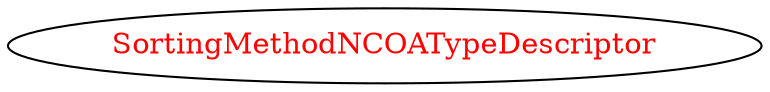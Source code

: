 digraph dependencyGraph {
 concentrate=true;
 ranksep="2.0";
 rankdir="LR"; 
 splines="ortho";
"SortingMethodNCOATypeDescriptor" [fontcolor="red"];
}
